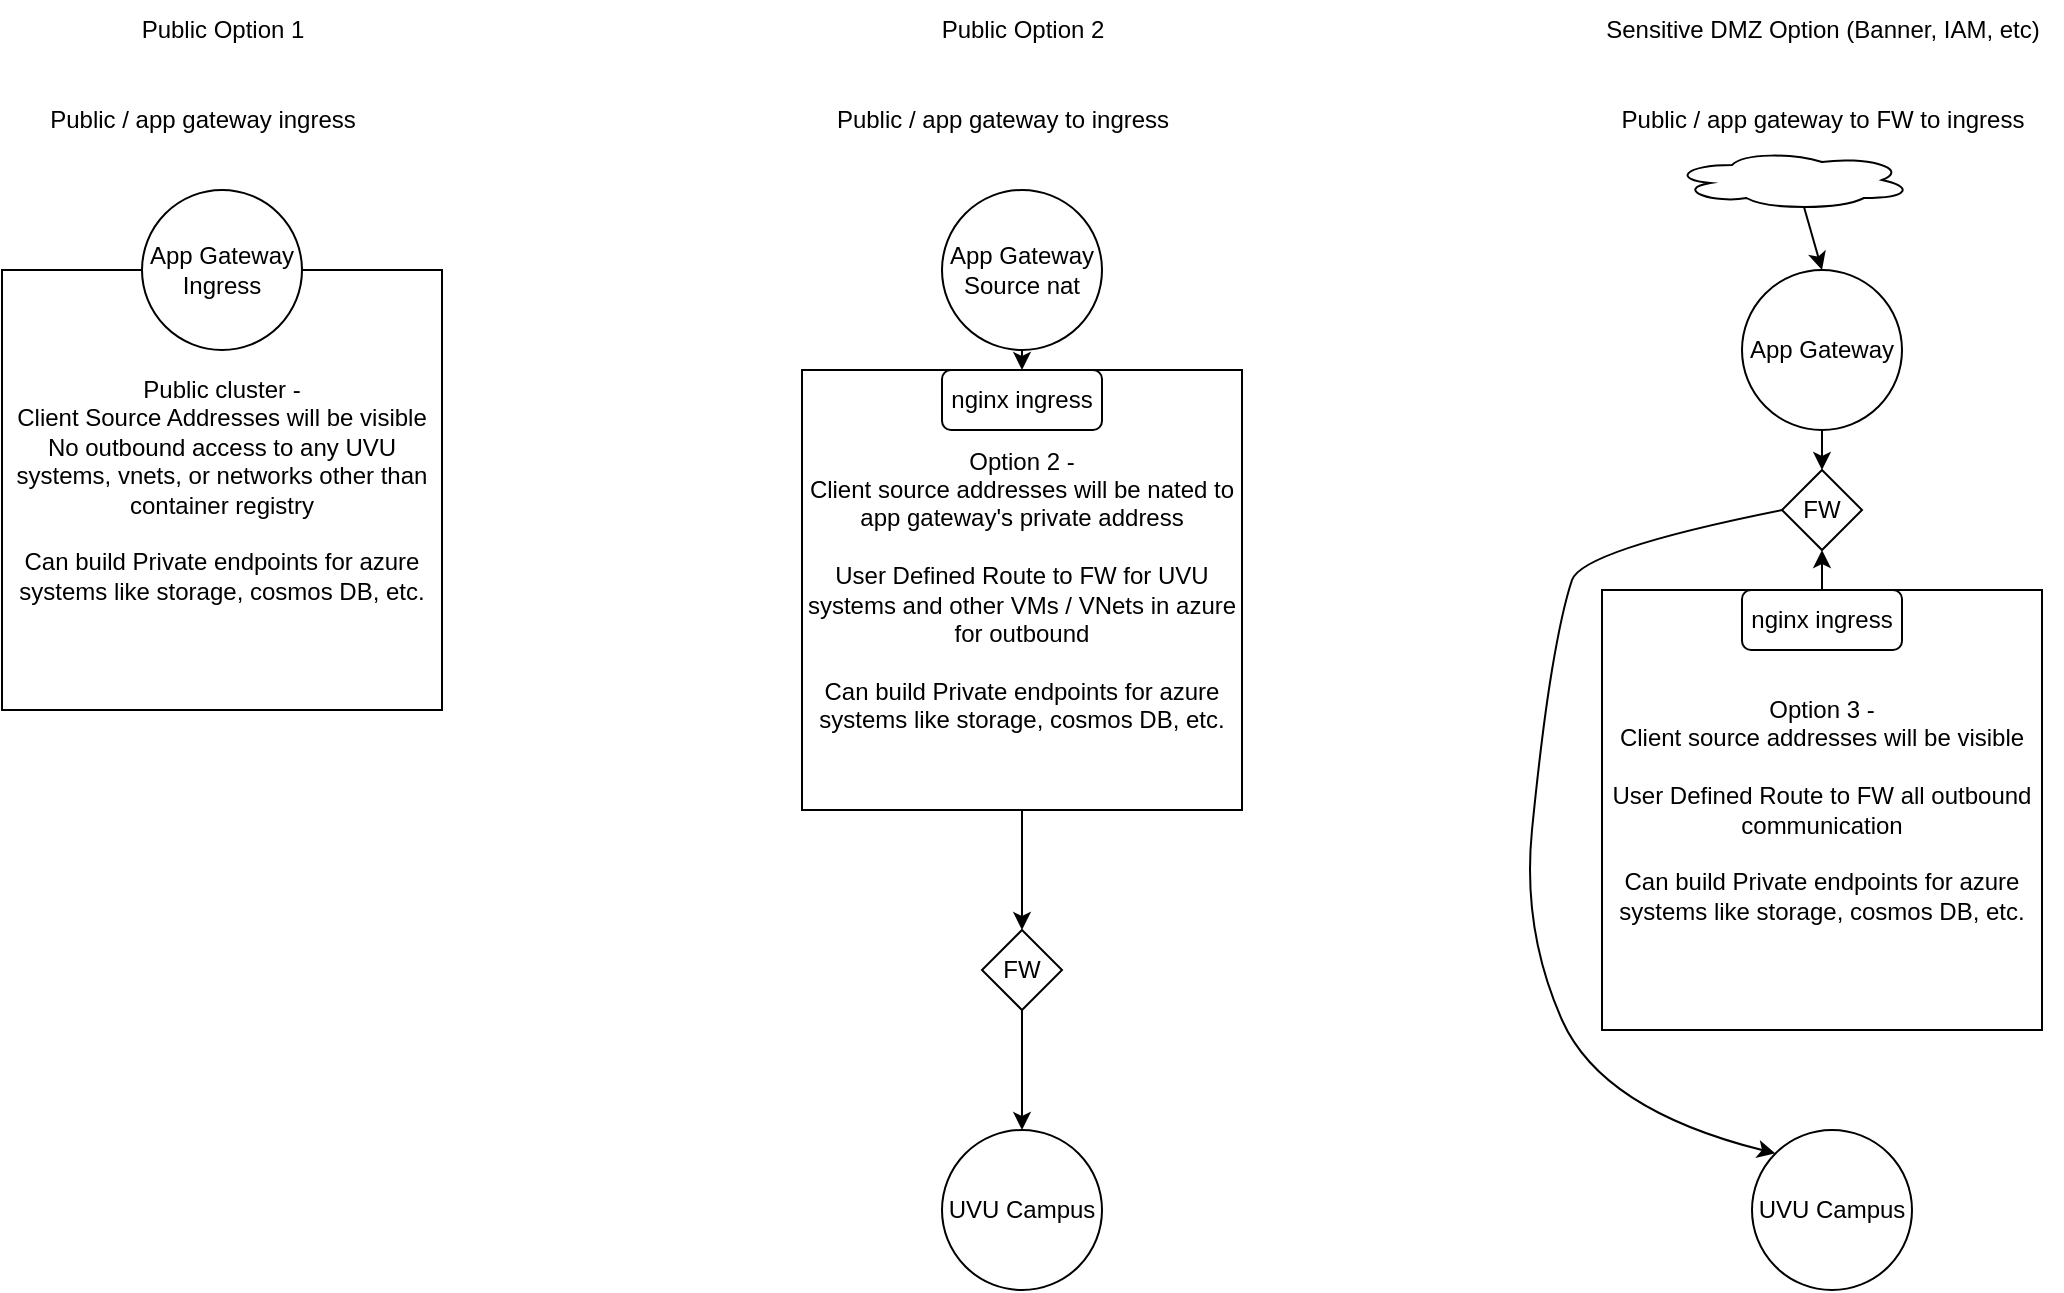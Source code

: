 <mxfile version="20.2.7" type="github">
  <diagram id="M14Bi0SPeSwC654nAqJp" name="Page-1">
    <mxGraphModel dx="876" dy="826" grid="1" gridSize="10" guides="1" tooltips="1" connect="1" arrows="1" fold="1" page="1" pageScale="1" pageWidth="1100" pageHeight="850" math="0" shadow="0">
      <root>
        <mxCell id="0" />
        <mxCell id="1" parent="0" />
        <mxCell id="JBE3XxUc7-_DPygx-jZd-1" value="Public cluster -&lt;br&gt;Client Source Addresses will be visible&lt;br&gt;No outbound access to any UVU systems, vnets, or networks other than container registry&lt;br&gt;&lt;br&gt;Can build Private endpoints for azure systems like storage, cosmos DB, etc." style="whiteSpace=wrap;html=1;aspect=fixed;" vertex="1" parent="1">
          <mxGeometry x="50" y="140" width="220" height="220" as="geometry" />
        </mxCell>
        <mxCell id="JBE3XxUc7-_DPygx-jZd-2" value="App Gateway&lt;br&gt;Ingress" style="ellipse;whiteSpace=wrap;html=1;aspect=fixed;" vertex="1" parent="1">
          <mxGeometry x="120" y="100" width="80" height="80" as="geometry" />
        </mxCell>
        <mxCell id="JBE3XxUc7-_DPygx-jZd-4" value="Option 2 -&lt;br&gt;Client source addresses will be nated to app gateway&#39;s private address&lt;br&gt;&lt;br&gt;User Defined Route to FW for UVU systems and other VMs / VNets in azure for outbound&lt;br&gt;&lt;br&gt;Can build Private endpoints for azure systems like storage, cosmos DB, etc." style="whiteSpace=wrap;html=1;aspect=fixed;" vertex="1" parent="1">
          <mxGeometry x="450" y="190" width="220" height="220" as="geometry" />
        </mxCell>
        <mxCell id="JBE3XxUc7-_DPygx-jZd-5" value="App Gateway&lt;br&gt;Source nat" style="ellipse;whiteSpace=wrap;html=1;aspect=fixed;" vertex="1" parent="1">
          <mxGeometry x="520" y="100" width="80" height="80" as="geometry" />
        </mxCell>
        <mxCell id="JBE3XxUc7-_DPygx-jZd-6" value="nginx ingress" style="rounded=1;whiteSpace=wrap;html=1;" vertex="1" parent="1">
          <mxGeometry x="520" y="190" width="80" height="30" as="geometry" />
        </mxCell>
        <mxCell id="JBE3XxUc7-_DPygx-jZd-7" value="Public / app gateway ingress" style="text;html=1;align=center;verticalAlign=middle;resizable=0;points=[];autosize=1;strokeColor=none;fillColor=none;" vertex="1" parent="1">
          <mxGeometry x="60" y="50" width="180" height="30" as="geometry" />
        </mxCell>
        <mxCell id="JBE3XxUc7-_DPygx-jZd-8" value="Public / app gateway to ingress" style="text;html=1;align=center;verticalAlign=middle;resizable=0;points=[];autosize=1;strokeColor=none;fillColor=none;" vertex="1" parent="1">
          <mxGeometry x="455" y="50" width="190" height="30" as="geometry" />
        </mxCell>
        <mxCell id="JBE3XxUc7-_DPygx-jZd-10" value="FW" style="rhombus;whiteSpace=wrap;html=1;" vertex="1" parent="1">
          <mxGeometry x="540" y="470" width="40" height="40" as="geometry" />
        </mxCell>
        <mxCell id="JBE3XxUc7-_DPygx-jZd-11" value="" style="endArrow=classic;html=1;rounded=0;exitX=0.5;exitY=1;exitDx=0;exitDy=0;entryX=0.5;entryY=0;entryDx=0;entryDy=0;" edge="1" parent="1" source="JBE3XxUc7-_DPygx-jZd-4" target="JBE3XxUc7-_DPygx-jZd-10">
          <mxGeometry width="50" height="50" relative="1" as="geometry">
            <mxPoint x="320" y="500" as="sourcePoint" />
            <mxPoint x="370" y="450" as="targetPoint" />
          </mxGeometry>
        </mxCell>
        <mxCell id="JBE3XxUc7-_DPygx-jZd-12" value="UVU Campus" style="ellipse;whiteSpace=wrap;html=1;aspect=fixed;" vertex="1" parent="1">
          <mxGeometry x="520" y="570" width="80" height="80" as="geometry" />
        </mxCell>
        <mxCell id="JBE3XxUc7-_DPygx-jZd-13" value="" style="endArrow=classic;html=1;rounded=0;exitX=0.5;exitY=1;exitDx=0;exitDy=0;entryX=0.5;entryY=0;entryDx=0;entryDy=0;" edge="1" parent="1" target="JBE3XxUc7-_DPygx-jZd-12">
          <mxGeometry width="50" height="50" relative="1" as="geometry">
            <mxPoint x="560" y="510" as="sourcePoint" />
            <mxPoint x="380" y="560" as="targetPoint" />
          </mxGeometry>
        </mxCell>
        <mxCell id="JBE3XxUc7-_DPygx-jZd-14" value="Option 3 -&lt;br&gt;Client source addresses will be visible&lt;br&gt;&lt;br&gt;User Defined Route to FW all outbound communication&lt;br&gt;&lt;br&gt;Can build Private endpoints for azure systems like storage, cosmos DB, etc." style="whiteSpace=wrap;html=1;aspect=fixed;" vertex="1" parent="1">
          <mxGeometry x="850" y="300" width="220" height="220" as="geometry" />
        </mxCell>
        <mxCell id="JBE3XxUc7-_DPygx-jZd-16" value="nginx ingress" style="rounded=1;whiteSpace=wrap;html=1;" vertex="1" parent="1">
          <mxGeometry x="920" y="300" width="80" height="30" as="geometry" />
        </mxCell>
        <mxCell id="JBE3XxUc7-_DPygx-jZd-17" value="Public / app gateway to FW to ingress" style="text;html=1;align=center;verticalAlign=middle;resizable=0;points=[];autosize=1;strokeColor=none;fillColor=none;" vertex="1" parent="1">
          <mxGeometry x="850" y="50" width="220" height="30" as="geometry" />
        </mxCell>
        <mxCell id="JBE3XxUc7-_DPygx-jZd-19" value="FW" style="rhombus;whiteSpace=wrap;html=1;" vertex="1" parent="1">
          <mxGeometry x="940" y="240" width="40" height="40" as="geometry" />
        </mxCell>
        <mxCell id="JBE3XxUc7-_DPygx-jZd-23" value="" style="ellipse;shape=cloud;whiteSpace=wrap;html=1;" vertex="1" parent="1">
          <mxGeometry x="885" y="80" width="120" height="30" as="geometry" />
        </mxCell>
        <mxCell id="JBE3XxUc7-_DPygx-jZd-27" value="" style="endArrow=classic;html=1;rounded=0;exitX=0.5;exitY=0;exitDx=0;exitDy=0;" edge="1" parent="1" source="JBE3XxUc7-_DPygx-jZd-14" target="JBE3XxUc7-_DPygx-jZd-19">
          <mxGeometry width="50" height="50" relative="1" as="geometry">
            <mxPoint x="780" y="690" as="sourcePoint" />
            <mxPoint x="830" y="640" as="targetPoint" />
          </mxGeometry>
        </mxCell>
        <mxCell id="JBE3XxUc7-_DPygx-jZd-28" value="UVU Campus" style="ellipse;whiteSpace=wrap;html=1;aspect=fixed;" vertex="1" parent="1">
          <mxGeometry x="925" y="570" width="80" height="80" as="geometry" />
        </mxCell>
        <mxCell id="JBE3XxUc7-_DPygx-jZd-29" value="" style="endArrow=classic;html=1;exitX=0;exitY=0.5;exitDx=0;exitDy=0;entryX=0;entryY=0;entryDx=0;entryDy=0;curved=1;" edge="1" parent="1" source="JBE3XxUc7-_DPygx-jZd-19" target="JBE3XxUc7-_DPygx-jZd-28">
          <mxGeometry width="50" height="50" relative="1" as="geometry">
            <mxPoint x="830" y="620" as="sourcePoint" />
            <mxPoint x="880" y="570" as="targetPoint" />
            <Array as="points">
              <mxPoint x="840" y="280" />
              <mxPoint x="830" y="310" />
              <mxPoint x="820" y="370" />
              <mxPoint x="810" y="470" />
              <mxPoint x="850" y="560" />
            </Array>
          </mxGeometry>
        </mxCell>
        <mxCell id="JBE3XxUc7-_DPygx-jZd-31" value="App Gateway" style="ellipse;whiteSpace=wrap;html=1;aspect=fixed;" vertex="1" parent="1">
          <mxGeometry x="920" y="140" width="80" height="80" as="geometry" />
        </mxCell>
        <mxCell id="JBE3XxUc7-_DPygx-jZd-32" value="" style="endArrow=classic;html=1;curved=1;exitX=0.5;exitY=1;exitDx=0;exitDy=0;entryX=0.5;entryY=0;entryDx=0;entryDy=0;" edge="1" parent="1" source="JBE3XxUc7-_DPygx-jZd-31" target="JBE3XxUc7-_DPygx-jZd-19">
          <mxGeometry width="50" height="50" relative="1" as="geometry">
            <mxPoint x="730" y="790" as="sourcePoint" />
            <mxPoint x="960" y="230" as="targetPoint" />
          </mxGeometry>
        </mxCell>
        <mxCell id="JBE3XxUc7-_DPygx-jZd-33" value="" style="endArrow=classic;html=1;curved=1;exitX=0.55;exitY=0.95;exitDx=0;exitDy=0;exitPerimeter=0;entryX=0.5;entryY=0;entryDx=0;entryDy=0;" edge="1" parent="1" source="JBE3XxUc7-_DPygx-jZd-23" target="JBE3XxUc7-_DPygx-jZd-31">
          <mxGeometry width="50" height="50" relative="1" as="geometry">
            <mxPoint x="340" y="540" as="sourcePoint" />
            <mxPoint x="390" y="490" as="targetPoint" />
          </mxGeometry>
        </mxCell>
        <mxCell id="JBE3XxUc7-_DPygx-jZd-34" value="Public Option 1" style="text;html=1;align=center;verticalAlign=middle;resizable=0;points=[];autosize=1;strokeColor=none;fillColor=none;" vertex="1" parent="1">
          <mxGeometry x="110" y="5" width="100" height="30" as="geometry" />
        </mxCell>
        <mxCell id="JBE3XxUc7-_DPygx-jZd-35" value="Public Option 2" style="text;html=1;align=center;verticalAlign=middle;resizable=0;points=[];autosize=1;strokeColor=none;fillColor=none;" vertex="1" parent="1">
          <mxGeometry x="510" y="5" width="100" height="30" as="geometry" />
        </mxCell>
        <mxCell id="JBE3XxUc7-_DPygx-jZd-36" value="Sensitive DMZ Option (Banner, IAM, etc)" style="text;html=1;align=center;verticalAlign=middle;resizable=0;points=[];autosize=1;strokeColor=none;fillColor=none;" vertex="1" parent="1">
          <mxGeometry x="840" y="5" width="240" height="30" as="geometry" />
        </mxCell>
        <mxCell id="JBE3XxUc7-_DPygx-jZd-50" value="" style="endArrow=classic;html=1;curved=1;exitX=0.5;exitY=1;exitDx=0;exitDy=0;entryX=0.5;entryY=0;entryDx=0;entryDy=0;" edge="1" parent="1" source="JBE3XxUc7-_DPygx-jZd-5" target="JBE3XxUc7-_DPygx-jZd-6">
          <mxGeometry width="50" height="50" relative="1" as="geometry">
            <mxPoint x="320" y="670" as="sourcePoint" />
            <mxPoint x="370" y="620" as="targetPoint" />
          </mxGeometry>
        </mxCell>
      </root>
    </mxGraphModel>
  </diagram>
</mxfile>
